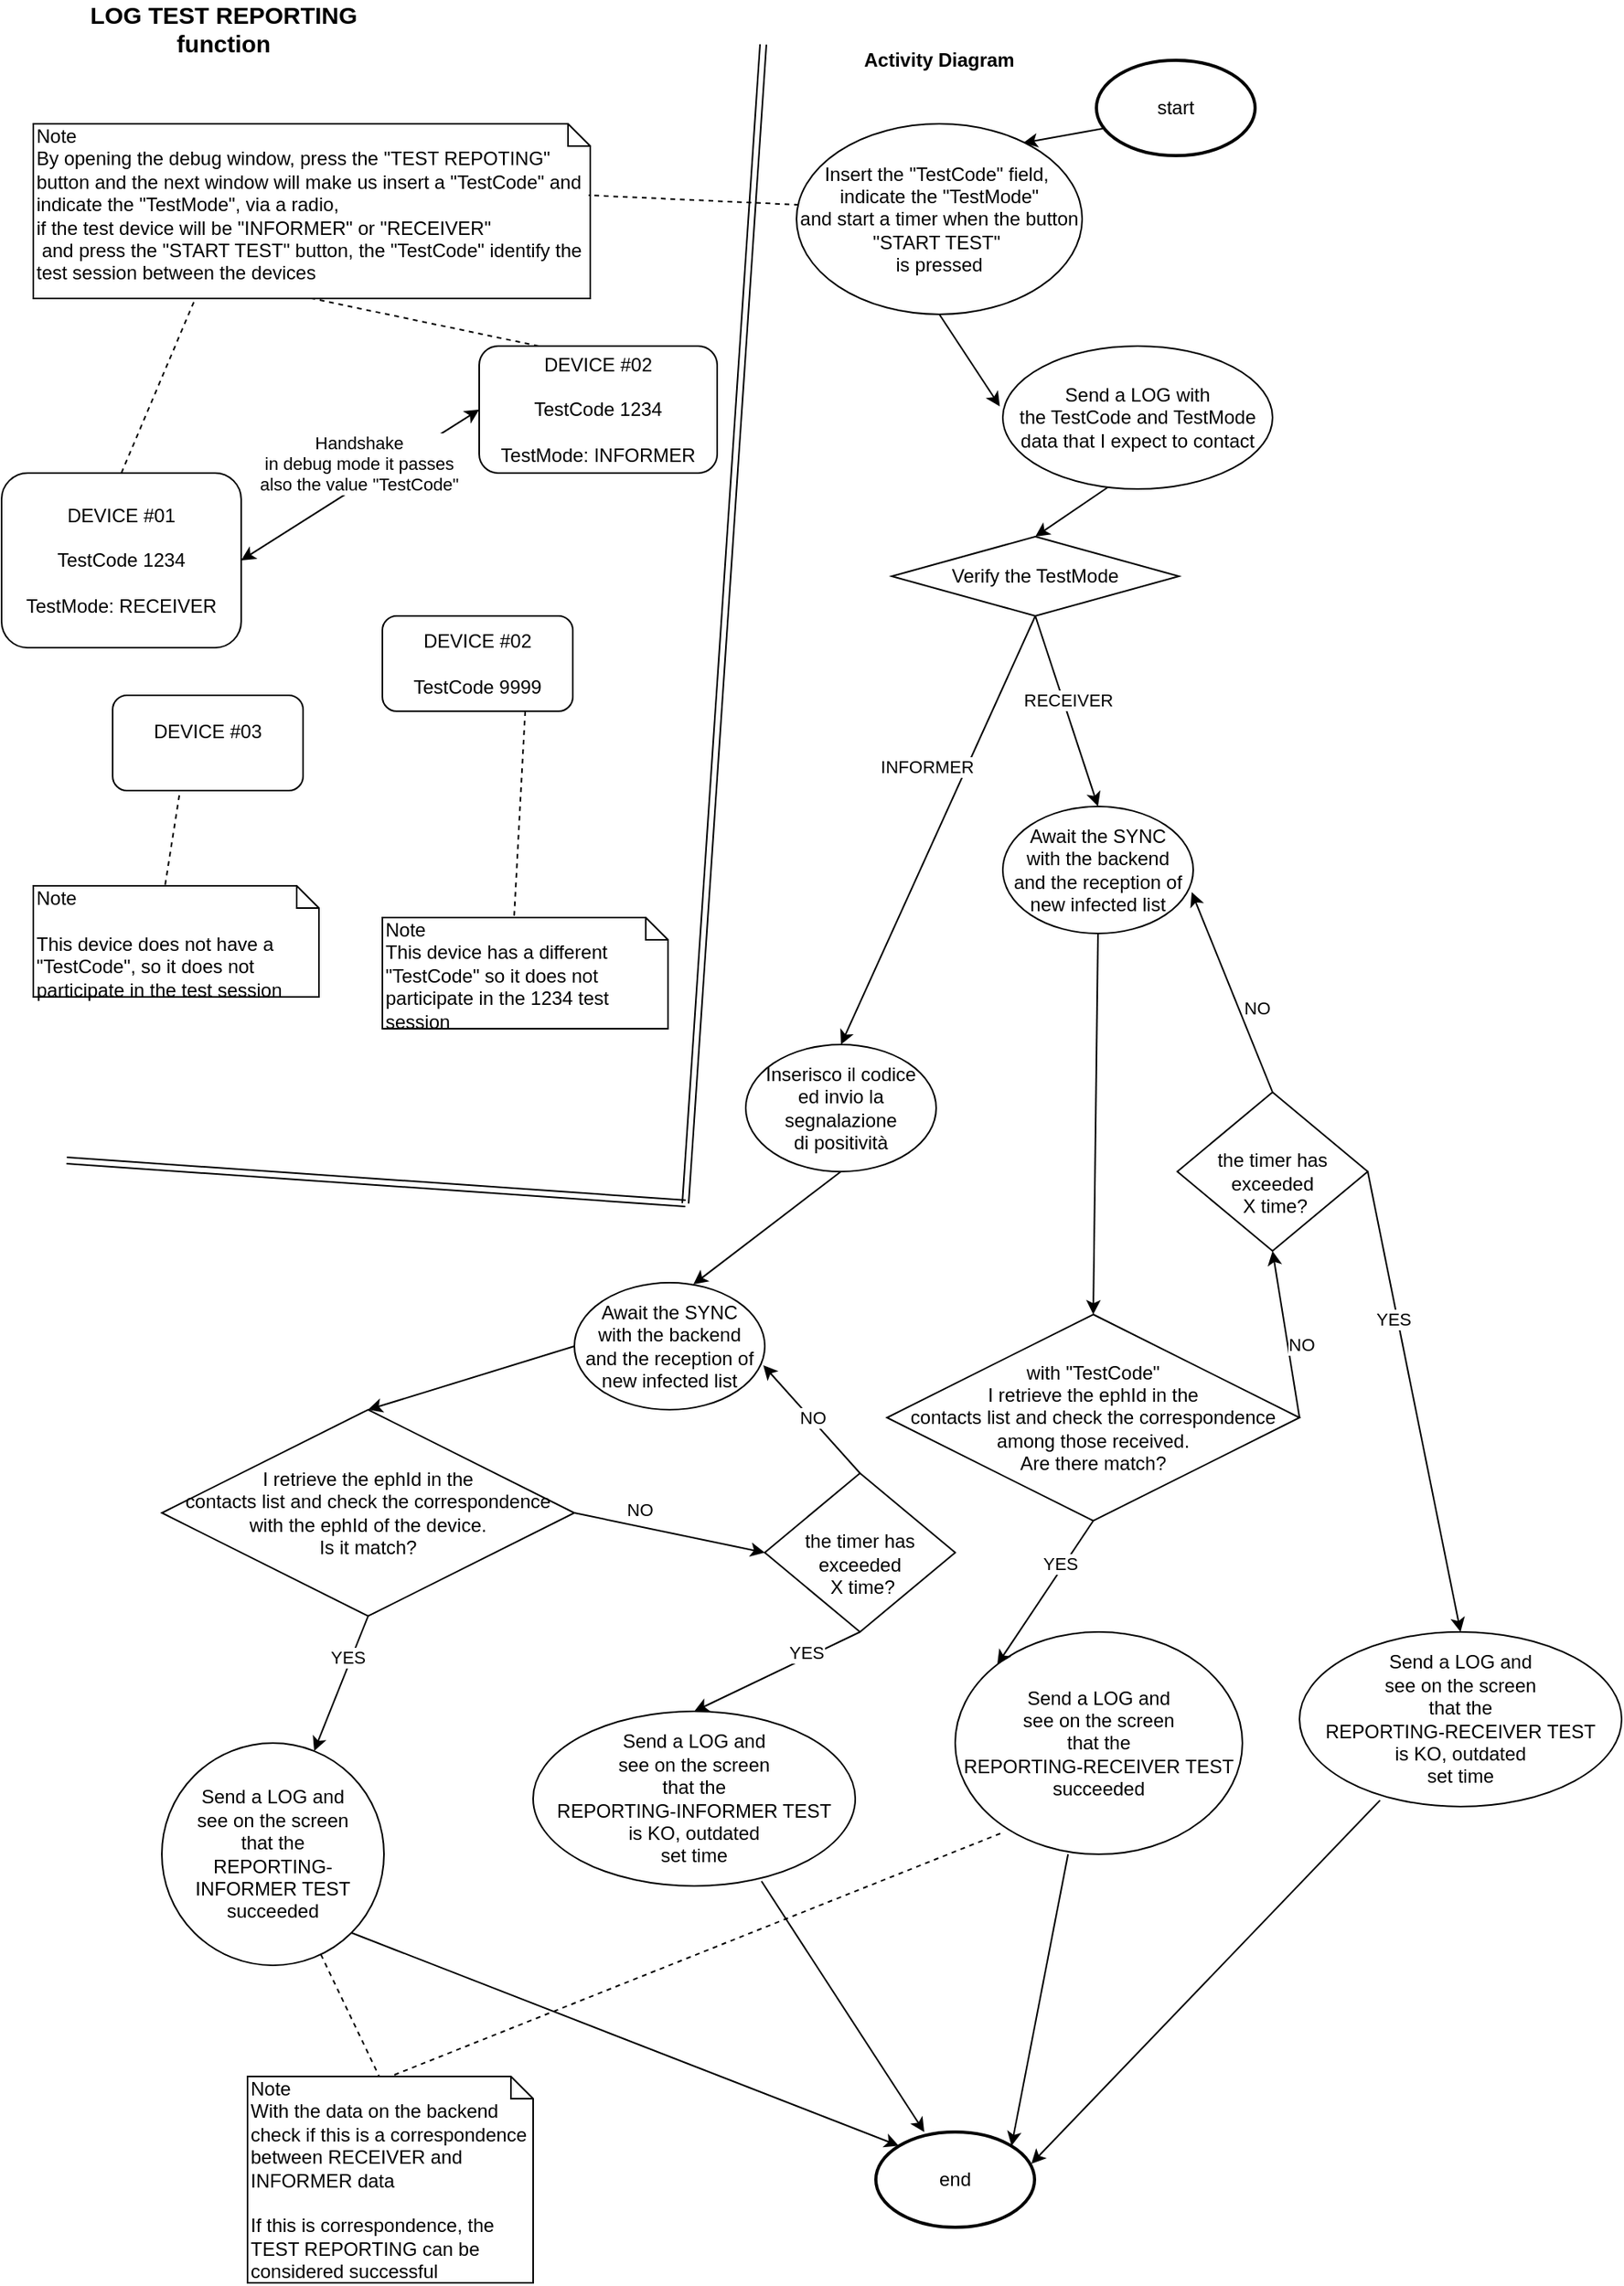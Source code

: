 <mxfile version="13.0.9" type="google"><diagram id="egUyfNoz8NRIicKVrnD1" name="Page-1"><mxGraphModel dx="1990" dy="720" grid="1" gridSize="10" guides="1" tooltips="1" connect="1" arrows="1" fold="1" page="1" pageScale="1" pageWidth="827" pageHeight="1169" math="0" shadow="0"><root><mxCell id="0"/><mxCell id="1" parent="0"/><mxCell id="Q_3z_mIPCvrdIoejuB_w-1" value="DEVICE #01&lt;br&gt;&lt;br&gt;TestCode 1234&lt;br&gt;&lt;br&gt;TestMode: RECEIVER" style="rounded=1;whiteSpace=wrap;html=1;" parent="1" vertex="1"><mxGeometry x="9" y="310" width="151" height="110" as="geometry"/></mxCell><mxCell id="Q_3z_mIPCvrdIoejuB_w-2" value="DEVICE #02&lt;br&gt;&lt;br&gt;TestCode 1234&lt;br&gt;&lt;br&gt;TestMode: INFORMER" style="rounded=1;whiteSpace=wrap;html=1;" parent="1" vertex="1"><mxGeometry x="310" y="230" width="150" height="80" as="geometry"/></mxCell><mxCell id="Q_3z_mIPCvrdIoejuB_w-3" value="DEVICE #03&lt;br&gt;&lt;br&gt;" style="rounded=1;whiteSpace=wrap;html=1;" parent="1" vertex="1"><mxGeometry x="79" y="450" width="120" height="60" as="geometry"/></mxCell><mxCell id="Q_3z_mIPCvrdIoejuB_w-4" value="&lt;div&gt;&lt;span&gt;Note&lt;/span&gt;&lt;br&gt;&lt;/div&gt;&lt;div&gt;By opening the debug window, press the &quot;TEST REPOTING&quot; button and the next window will make us insert a &quot;TestCode&quot; and indicate the &quot;TestMode&quot;, via a radio,&lt;/div&gt;&lt;div&gt;if the test device will be &quot;INFORMER&quot; or &quot;RECEIVER&quot;&lt;/div&gt;&lt;div&gt;&amp;nbsp;and press the &quot;START TEST&quot; button, the &quot;TestCode&quot; identify the test session between the devices&lt;/div&gt;" style="shape=note;whiteSpace=wrap;html=1;size=14;verticalAlign=top;align=left;spacingTop=-6;" parent="1" vertex="1"><mxGeometry x="29" y="90" width="351" height="110" as="geometry"/></mxCell><mxCell id="Q_3z_mIPCvrdIoejuB_w-5" value="" style="endArrow=none;dashed=1;html=1;entryX=0.289;entryY=1.014;entryDx=0;entryDy=0;entryPerimeter=0;exitX=0.5;exitY=0;exitDx=0;exitDy=0;" parent="1" source="Q_3z_mIPCvrdIoejuB_w-1" target="Q_3z_mIPCvrdIoejuB_w-4" edge="1"><mxGeometry width="50" height="50" relative="1" as="geometry"><mxPoint x="269" y="340" as="sourcePoint"/><mxPoint x="319" y="290" as="targetPoint"/></mxGeometry></mxCell><mxCell id="Q_3z_mIPCvrdIoejuB_w-6" value="" style="endArrow=none;dashed=1;html=1;entryX=0.5;entryY=1;entryDx=0;entryDy=0;entryPerimeter=0;exitX=0.25;exitY=0;exitDx=0;exitDy=0;" parent="1" source="Q_3z_mIPCvrdIoejuB_w-2" target="Q_3z_mIPCvrdIoejuB_w-4" edge="1"><mxGeometry width="50" height="50" relative="1" as="geometry"><mxPoint x="119" y="220" as="sourcePoint"/><mxPoint x="181.02" y="130.98" as="targetPoint"/></mxGeometry></mxCell><mxCell id="Q_3z_mIPCvrdIoejuB_w-7" value="Note&lt;br&gt;&lt;div&gt;&lt;br&gt;&lt;/div&gt;&lt;div&gt;This device does not have a &quot;TestCode&quot;, so it does not participate in the test session&lt;/div&gt;" style="shape=note;whiteSpace=wrap;html=1;size=14;verticalAlign=top;align=left;spacingTop=-6;" parent="1" vertex="1"><mxGeometry x="29" y="570" width="180" height="70" as="geometry"/></mxCell><mxCell id="Q_3z_mIPCvrdIoejuB_w-8" value="" style="endArrow=none;dashed=1;html=1;entryX=0;entryY=0;entryDx=83;entryDy=0;entryPerimeter=0;exitX=0.35;exitY=1.05;exitDx=0;exitDy=0;exitPerimeter=0;" parent="1" source="Q_3z_mIPCvrdIoejuB_w-3" target="Q_3z_mIPCvrdIoejuB_w-7" edge="1"><mxGeometry width="50" height="50" relative="1" as="geometry"><mxPoint x="459" y="630" as="sourcePoint"/><mxPoint x="311.02" y="540.98" as="targetPoint"/></mxGeometry></mxCell><mxCell id="Q_3z_mIPCvrdIoejuB_w-9" value="Note&lt;br&gt;This device has a different &quot;TestCode&quot; so it does not participate in the 1234 test session" style="shape=note;whiteSpace=wrap;html=1;size=14;verticalAlign=top;align=left;spacingTop=-6;" parent="1" vertex="1"><mxGeometry x="249" y="590" width="180" height="70" as="geometry"/></mxCell><mxCell id="Q_3z_mIPCvrdIoejuB_w-10" value="" style="endArrow=none;dashed=1;html=1;entryX=0;entryY=0;entryDx=83;entryDy=0;entryPerimeter=0;exitX=0.75;exitY=1;exitDx=0;exitDy=0;" parent="1" source="Q_3z_mIPCvrdIoejuB_w-11" target="Q_3z_mIPCvrdIoejuB_w-9" edge="1"><mxGeometry width="50" height="50" relative="1" as="geometry"><mxPoint x="399" y="370" as="sourcePoint"/><mxPoint x="509.02" y="477.98" as="targetPoint"/></mxGeometry></mxCell><mxCell id="Q_3z_mIPCvrdIoejuB_w-11" value="DEVICE #02&lt;br&gt;&lt;br&gt;TestCode 9999" style="rounded=1;whiteSpace=wrap;html=1;" parent="1" vertex="1"><mxGeometry x="249" y="400" width="120" height="60" as="geometry"/></mxCell><mxCell id="Q_3z_mIPCvrdIoejuB_w-12" value="" style="endArrow=classic;startArrow=classic;html=1;exitX=1;exitY=0.5;exitDx=0;exitDy=0;entryX=0;entryY=0.5;entryDx=0;entryDy=0;" parent="1" source="Q_3z_mIPCvrdIoejuB_w-1" target="Q_3z_mIPCvrdIoejuB_w-2" edge="1"><mxGeometry width="50" height="50" relative="1" as="geometry"><mxPoint x="269" y="240" as="sourcePoint"/><mxPoint x="319" y="190" as="targetPoint"/></mxGeometry></mxCell><mxCell id="Q_3z_mIPCvrdIoejuB_w-13" value="Handshake&lt;br&gt;in debug mode it passes&lt;br&gt;also the value &quot;TestCode&quot;" style="edgeLabel;html=1;align=center;verticalAlign=middle;resizable=0;points=[];" parent="Q_3z_mIPCvrdIoejuB_w-12" vertex="1" connectable="0"><mxGeometry x="0.306" y="-2" relative="1" as="geometry"><mxPoint x="-24.98" y="-1.13" as="offset"/></mxGeometry></mxCell><mxCell id="Q_3z_mIPCvrdIoejuB_w-14" value="&lt;b&gt;&lt;font style=&quot;font-size: 15px&quot;&gt;LOG TEST REPORTING&lt;br&gt;function&lt;br&gt;&lt;/font&gt;&lt;/b&gt;" style="text;html=1;strokeColor=none;fillColor=none;align=center;verticalAlign=middle;whiteSpace=wrap;rounded=0;" parent="1" vertex="1"><mxGeometry x="39" y="20" width="220" height="20" as="geometry"/></mxCell><mxCell id="Q_3z_mIPCvrdIoejuB_w-15" value="start" style="strokeWidth=2;html=1;shape=mxgraph.flowchart.start_1;whiteSpace=wrap;" parent="1" vertex="1"><mxGeometry x="699" y="50" width="100" height="60" as="geometry"/></mxCell><mxCell id="Q_3z_mIPCvrdIoejuB_w-16" value="Verify the TestMode" style="rhombus;whiteSpace=wrap;html=1;" parent="1" vertex="1"><mxGeometry x="570" y="350" width="181" height="50" as="geometry"/></mxCell><mxCell id="Q_3z_mIPCvrdIoejuB_w-17" value="" style="endArrow=classic;html=1;exitX=0.04;exitY=0.717;exitDx=0;exitDy=0;exitPerimeter=0;entryX=0.794;entryY=0.1;entryDx=0;entryDy=0;entryPerimeter=0;" parent="1" source="Q_3z_mIPCvrdIoejuB_w-15" target="Q_3z_mIPCvrdIoejuB_w-23" edge="1"><mxGeometry width="50" height="50" relative="1" as="geometry"><mxPoint x="279" y="540" as="sourcePoint"/><mxPoint x="609" y="280" as="targetPoint"/></mxGeometry></mxCell><mxCell id="Q_3z_mIPCvrdIoejuB_w-18" value="" style="endArrow=classic;html=1;exitX=0.5;exitY=1;exitDx=0;exitDy=0;entryX=0.5;entryY=0;entryDx=0;entryDy=0;" parent="1" source="Q_3z_mIPCvrdIoejuB_w-16" target="Q_3z_mIPCvrdIoejuB_w-34" edge="1"><mxGeometry width="50" height="50" relative="1" as="geometry"><mxPoint x="579" y="440" as="sourcePoint"/><mxPoint x="720" y="530" as="targetPoint"/></mxGeometry></mxCell><mxCell id="Q_3z_mIPCvrdIoejuB_w-19" value="RECEIVER" style="edgeLabel;html=1;align=center;verticalAlign=middle;resizable=0;points=[];" parent="Q_3z_mIPCvrdIoejuB_w-18" vertex="1" connectable="0"><mxGeometry x="-0.366" y="-3" relative="1" as="geometry"><mxPoint x="10.8" y="13.8" as="offset"/></mxGeometry></mxCell><mxCell id="Q_3z_mIPCvrdIoejuB_w-20" value="&lt;div&gt;Send a LOG and&lt;/div&gt;&lt;div&gt;see on the screen&lt;/div&gt;&lt;div&gt;that the&lt;/div&gt;&lt;div&gt;REPORTING-RECEIVER TEST&lt;/div&gt;&lt;div&gt;succeeded&lt;/div&gt;" style="ellipse;whiteSpace=wrap;html=1;" parent="1" vertex="1"><mxGeometry x="610" y="1040" width="181" height="140" as="geometry"/></mxCell><mxCell id="Q_3z_mIPCvrdIoejuB_w-21" value="end" style="strokeWidth=2;html=1;shape=mxgraph.flowchart.start_1;whiteSpace=wrap;" parent="1" vertex="1"><mxGeometry x="560" y="1355" width="100" height="60" as="geometry"/></mxCell><mxCell id="Q_3z_mIPCvrdIoejuB_w-22" value="" style="endArrow=classic;html=1;entryX=0.855;entryY=0.145;entryDx=0;entryDy=0;entryPerimeter=0;exitX=0.393;exitY=1;exitDx=0;exitDy=0;exitPerimeter=0;" parent="1" source="Q_3z_mIPCvrdIoejuB_w-20" target="Q_3z_mIPCvrdIoejuB_w-21" edge="1"><mxGeometry width="50" height="50" relative="1" as="geometry"><mxPoint x="700" y="850" as="sourcePoint"/><mxPoint x="710.515" y="510.402" as="targetPoint"/></mxGeometry></mxCell><mxCell id="Q_3z_mIPCvrdIoejuB_w-23" value="&lt;div&gt;Insert&amp;nbsp;&lt;span&gt;the &quot;TestCode&quot; field,&amp;nbsp;&lt;/span&gt;&lt;/div&gt;&lt;div&gt;&lt;span&gt;indicate&amp;nbsp;&lt;/span&gt;&lt;span&gt;the &quot;TestMode&quot;&lt;/span&gt;&lt;/div&gt;&lt;div&gt;and start a timer when the button &quot;&lt;span&gt;START TEST&quot;&amp;nbsp;&lt;/span&gt;&lt;/div&gt;is pressed" style="ellipse;whiteSpace=wrap;html=1;" parent="1" vertex="1"><mxGeometry x="510" y="90" width="180" height="120" as="geometry"/></mxCell><mxCell id="Q_3z_mIPCvrdIoejuB_w-24" value="" style="endArrow=classic;html=1;entryX=0.5;entryY=0;entryDx=0;entryDy=0;exitX=0.389;exitY=0.989;exitDx=0;exitDy=0;exitPerimeter=0;" parent="1" source="Q_3z_mIPCvrdIoejuB_w-39" target="Q_3z_mIPCvrdIoejuB_w-16" edge="1"><mxGeometry width="50" height="50" relative="1" as="geometry"><mxPoint x="589" y="280" as="sourcePoint"/><mxPoint x="669" y="220" as="targetPoint"/></mxGeometry></mxCell><mxCell id="Q_3z_mIPCvrdIoejuB_w-25" value="&lt;div&gt;with &quot;TestCode&quot;&lt;/div&gt;&lt;div&gt;I retrieve the ephId in the&lt;/div&gt;&lt;div&gt;contacts list&amp;nbsp;&lt;span&gt;and check the correspondence&lt;/span&gt;&lt;/div&gt;&lt;div&gt;among those received.&lt;/div&gt;&lt;div&gt;Are there match?&lt;/div&gt;" style="rhombus;whiteSpace=wrap;html=1;" parent="1" vertex="1"><mxGeometry x="567" y="840" width="260" height="130" as="geometry"/></mxCell><mxCell id="Q_3z_mIPCvrdIoejuB_w-26" value="" style="endArrow=classic;html=1;exitX=0.5;exitY=1;exitDx=0;exitDy=0;entryX=0;entryY=0;entryDx=0;entryDy=0;" parent="1" source="Q_3z_mIPCvrdIoejuB_w-25" target="Q_3z_mIPCvrdIoejuB_w-20" edge="1"><mxGeometry width="50" height="50" relative="1" as="geometry"><mxPoint x="669" y="460" as="sourcePoint"/><mxPoint x="599" y="610" as="targetPoint"/></mxGeometry></mxCell><mxCell id="Q_3z_mIPCvrdIoejuB_w-27" value="YES" style="edgeLabel;html=1;align=center;verticalAlign=middle;resizable=0;points=[];" parent="Q_3z_mIPCvrdIoejuB_w-26" vertex="1" connectable="0"><mxGeometry x="-0.366" y="-3" relative="1" as="geometry"><mxPoint as="offset"/></mxGeometry></mxCell><mxCell id="Q_3z_mIPCvrdIoejuB_w-28" value="" style="endArrow=classic;html=1;exitX=0.5;exitY=1;exitDx=0;exitDy=0;entryX=0.5;entryY=0;entryDx=0;entryDy=0;" parent="1" source="Q_3z_mIPCvrdIoejuB_w-16" target="Q_3z_mIPCvrdIoejuB_w-42" edge="1"><mxGeometry width="50" height="50" relative="1" as="geometry"><mxPoint x="649" y="550" as="sourcePoint"/><mxPoint x="560" y="480" as="targetPoint"/></mxGeometry></mxCell><mxCell id="Q_3z_mIPCvrdIoejuB_w-29" value="INFORMER" style="edgeLabel;html=1;align=center;verticalAlign=middle;resizable=0;points=[];" parent="Q_3z_mIPCvrdIoejuB_w-28" vertex="1" connectable="0"><mxGeometry x="-0.366" y="-3" relative="1" as="geometry"><mxPoint x="-26.7" y="9.92" as="offset"/></mxGeometry></mxCell><mxCell id="Q_3z_mIPCvrdIoejuB_w-30" value="" style="endArrow=classic;html=1;exitX=1;exitY=0.5;exitDx=0;exitDy=0;entryX=0.5;entryY=1;entryDx=0;entryDy=0;" parent="1" source="Q_3z_mIPCvrdIoejuB_w-25" target="FxiwEMG-078rGB7htPh3-1" edge="1"><mxGeometry width="50" height="50" relative="1" as="geometry"><mxPoint x="669" y="460" as="sourcePoint"/><mxPoint x="650" y="750" as="targetPoint"/><Array as="points"/></mxGeometry></mxCell><mxCell id="Q_3z_mIPCvrdIoejuB_w-31" value="NO" style="edgeLabel;html=1;align=center;verticalAlign=middle;resizable=0;points=[];" parent="Q_3z_mIPCvrdIoejuB_w-30" vertex="1" connectable="0"><mxGeometry x="-0.366" y="-3" relative="1" as="geometry"><mxPoint x="3.16" y="-12.7" as="offset"/></mxGeometry></mxCell><mxCell id="Q_3z_mIPCvrdIoejuB_w-34" value="&lt;div&gt;Await the SYNC&lt;/div&gt;&lt;div&gt;with the backend&lt;/div&gt;&lt;div&gt;and the reception of new infected list&lt;/div&gt;" style="ellipse;whiteSpace=wrap;html=1;" parent="1" vertex="1"><mxGeometry x="640" y="520" width="120" height="80" as="geometry"/></mxCell><mxCell id="Q_3z_mIPCvrdIoejuB_w-35" value="" style="endArrow=classic;html=1;exitX=0.5;exitY=1;exitDx=0;exitDy=0;entryX=0.5;entryY=0;entryDx=0;entryDy=0;" parent="1" source="Q_3z_mIPCvrdIoejuB_w-34" target="Q_3z_mIPCvrdIoejuB_w-25" edge="1"><mxGeometry width="50" height="50" relative="1" as="geometry"><mxPoint x="819" y="520" as="sourcePoint"/><mxPoint x="690" y="670" as="targetPoint"/></mxGeometry></mxCell><mxCell id="Q_3z_mIPCvrdIoejuB_w-36" value="" style="shape=link;html=1;" parent="1" edge="1"><mxGeometry width="50" height="50" relative="1" as="geometry"><mxPoint x="440" y="770" as="sourcePoint"/><mxPoint x="489" y="40" as="targetPoint"/></mxGeometry></mxCell><mxCell id="Q_3z_mIPCvrdIoejuB_w-37" value="&lt;b&gt;&lt;font style=&quot;font-size: 12px&quot;&gt;Activity Diagram&lt;/font&gt;&lt;/b&gt;" style="text;html=1;strokeColor=none;fillColor=none;align=center;verticalAlign=middle;whiteSpace=wrap;rounded=0;" parent="1" vertex="1"><mxGeometry x="490" y="40" width="220" height="20" as="geometry"/></mxCell><mxCell id="Q_3z_mIPCvrdIoejuB_w-38" value="" style="endArrow=none;dashed=1;html=1;entryX=0.997;entryY=0.409;entryDx=0;entryDy=0;entryPerimeter=0;exitX=0.008;exitY=0.425;exitDx=0;exitDy=0;exitPerimeter=0;" parent="1" source="Q_3z_mIPCvrdIoejuB_w-23" target="Q_3z_mIPCvrdIoejuB_w-4" edge="1"><mxGeometry width="50" height="50" relative="1" as="geometry"><mxPoint x="309" y="280" as="sourcePoint"/><mxPoint x="209" y="210" as="targetPoint"/></mxGeometry></mxCell><mxCell id="Q_3z_mIPCvrdIoejuB_w-39" value="Send a LOG with &lt;br&gt;the TestCode and TestMode data that I expect to contact" style="ellipse;whiteSpace=wrap;html=1;" parent="1" vertex="1"><mxGeometry x="640" y="230" width="170" height="90" as="geometry"/></mxCell><mxCell id="Q_3z_mIPCvrdIoejuB_w-40" value="" style="endArrow=classic;html=1;entryX=-0.011;entryY=0.422;entryDx=0;entryDy=0;exitX=0.5;exitY=1;exitDx=0;exitDy=0;entryPerimeter=0;" parent="1" source="Q_3z_mIPCvrdIoejuB_w-23" target="Q_3z_mIPCvrdIoejuB_w-39" edge="1"><mxGeometry width="50" height="50" relative="1" as="geometry"><mxPoint x="599" y="290" as="sourcePoint"/><mxPoint x="719" y="330" as="targetPoint"/></mxGeometry></mxCell><mxCell id="Q_3z_mIPCvrdIoejuB_w-42" value="Inserisco il codice&lt;br&gt;ed invio la segnalazione&lt;br&gt;di positività" style="ellipse;whiteSpace=wrap;html=1;" parent="1" vertex="1"><mxGeometry x="478" y="670" width="120" height="80" as="geometry"/></mxCell><mxCell id="Q_3z_mIPCvrdIoejuB_w-46" value="" style="endArrow=classic;html=1;exitX=0.5;exitY=1;exitDx=0;exitDy=0;entryX=0.625;entryY=0.013;entryDx=0;entryDy=0;entryPerimeter=0;" parent="1" source="Q_3z_mIPCvrdIoejuB_w-42" target="FxiwEMG-078rGB7htPh3-10" edge="1"><mxGeometry width="50" height="50" relative="1" as="geometry"><mxPoint x="550" y="820" as="sourcePoint"/><mxPoint x="574.5" y="978.7" as="targetPoint"/></mxGeometry></mxCell><mxCell id="Q_3z_mIPCvrdIoejuB_w-47" value="&lt;div&gt;Send a LOG and&lt;/div&gt;&lt;div&gt;see on the screen&lt;/div&gt;&lt;div&gt;that the&lt;/div&gt;&lt;div&gt;REPORTING-INFORMER TEST&lt;/div&gt;&lt;div&gt;succeeded&lt;/div&gt;" style="ellipse;whiteSpace=wrap;html=1;" parent="1" vertex="1"><mxGeometry x="110" y="1110" width="140" height="140" as="geometry"/></mxCell><mxCell id="Q_3z_mIPCvrdIoejuB_w-49" value="" style="endArrow=classic;html=1;exitX=1;exitY=1;exitDx=0;exitDy=0;entryX=0.145;entryY=0.145;entryDx=0;entryDy=0;entryPerimeter=0;" parent="1" source="Q_3z_mIPCvrdIoejuB_w-47" target="Q_3z_mIPCvrdIoejuB_w-21" edge="1"><mxGeometry width="50" height="50" relative="1" as="geometry"><mxPoint x="548" y="634.5" as="sourcePoint"/><mxPoint x="490" y="800" as="targetPoint"/></mxGeometry></mxCell><mxCell id="Q_3z_mIPCvrdIoejuB_w-50" value="&lt;div&gt;Note&lt;/div&gt;&lt;div&gt;With the data on the backend check if this is a correspondence between RECEIVER and INFORMER data&lt;/div&gt;&lt;div&gt;&lt;br&gt;&lt;/div&gt;&lt;div&gt;If this is correspondence, the TEST REPORTING can be considered successful&lt;/div&gt;" style="shape=note;whiteSpace=wrap;html=1;size=14;verticalAlign=top;align=left;spacingTop=-6;" parent="1" vertex="1"><mxGeometry x="164" y="1320" width="180" height="130" as="geometry"/></mxCell><mxCell id="Q_3z_mIPCvrdIoejuB_w-51" value="" style="endArrow=none;dashed=1;html=1;entryX=0;entryY=0;entryDx=83;entryDy=0;entryPerimeter=0;" parent="1" source="Q_3z_mIPCvrdIoejuB_w-47" target="Q_3z_mIPCvrdIoejuB_w-50" edge="1"><mxGeometry width="50" height="50" relative="1" as="geometry"><mxPoint x="310" y="850" as="sourcePoint"/><mxPoint x="480.02" y="867.98" as="targetPoint"/></mxGeometry></mxCell><mxCell id="Q_3z_mIPCvrdIoejuB_w-52" value="" style="endArrow=none;dashed=1;html=1;entryX=0.5;entryY=0;entryDx=0;entryDy=0;entryPerimeter=0;exitX=0.157;exitY=0.907;exitDx=0;exitDy=0;exitPerimeter=0;" parent="1" source="Q_3z_mIPCvrdIoejuB_w-20" target="Q_3z_mIPCvrdIoejuB_w-50" edge="1"><mxGeometry width="50" height="50" relative="1" as="geometry"><mxPoint x="432.06" y="909.281" as="sourcePoint"/><mxPoint x="313" y="990" as="targetPoint"/></mxGeometry></mxCell><mxCell id="Q_3z_mIPCvrdIoejuB_w-53" value="" style="shape=link;html=1;" parent="1" edge="1"><mxGeometry width="50" height="50" relative="1" as="geometry"><mxPoint x="440" y="770" as="sourcePoint"/><mxPoint x="50" y="743" as="targetPoint"/></mxGeometry></mxCell><mxCell id="FxiwEMG-078rGB7htPh3-1" value="&lt;div&gt;&lt;br class=&quot;Apple-interchange-newline&quot;&gt;the timer has&lt;/div&gt;&lt;div&gt;exceeded&lt;/div&gt;&lt;div&gt;&amp;nbsp;X time?&lt;/div&gt;" style="rhombus;whiteSpace=wrap;html=1;" vertex="1" parent="1"><mxGeometry x="750" y="700" width="120" height="100" as="geometry"/></mxCell><mxCell id="FxiwEMG-078rGB7htPh3-2" value="" style="endArrow=classic;html=1;exitX=1;exitY=0.5;exitDx=0;exitDy=0;entryX=0.5;entryY=0;entryDx=0;entryDy=0;" edge="1" parent="1" source="FxiwEMG-078rGB7htPh3-1" target="FxiwEMG-078rGB7htPh3-4"><mxGeometry width="50" height="50" relative="1" as="geometry"><mxPoint x="661" y="1010" as="sourcePoint"/><mxPoint x="230" y="980" as="targetPoint"/></mxGeometry></mxCell><mxCell id="FxiwEMG-078rGB7htPh3-3" value="YES" style="edgeLabel;html=1;align=center;verticalAlign=middle;resizable=0;points=[];" vertex="1" connectable="0" parent="FxiwEMG-078rGB7htPh3-2"><mxGeometry x="-0.366" y="-3" relative="1" as="geometry"><mxPoint as="offset"/></mxGeometry></mxCell><mxCell id="FxiwEMG-078rGB7htPh3-4" value="&lt;div&gt;Send a LOG and&lt;/div&gt;&lt;div&gt;see on the screen&lt;/div&gt;&lt;div&gt;that the&lt;/div&gt;&lt;div&gt;REPORTING-RECEIVER TEST&lt;/div&gt;&lt;div&gt;&lt;div&gt;&lt;span&gt;is KO, outdated&lt;/span&gt;&lt;br&gt;&lt;/div&gt;&lt;div&gt;set time&lt;/div&gt;&lt;/div&gt;" style="ellipse;whiteSpace=wrap;html=1;" vertex="1" parent="1"><mxGeometry x="827" y="1040" width="203" height="110" as="geometry"/></mxCell><mxCell id="FxiwEMG-078rGB7htPh3-5" value="" style="endArrow=classic;html=1;exitX=0.5;exitY=0;exitDx=0;exitDy=0;entryX=0.992;entryY=0.675;entryDx=0;entryDy=0;entryPerimeter=0;" edge="1" parent="1" source="FxiwEMG-078rGB7htPh3-1" target="Q_3z_mIPCvrdIoejuB_w-34"><mxGeometry width="50" height="50" relative="1" as="geometry"><mxPoint x="791" y="945" as="sourcePoint"/><mxPoint x="759" y="830" as="targetPoint"/><Array as="points"/></mxGeometry></mxCell><mxCell id="FxiwEMG-078rGB7htPh3-6" value="NO" style="edgeLabel;html=1;align=center;verticalAlign=middle;resizable=0;points=[];" vertex="1" connectable="0" parent="FxiwEMG-078rGB7htPh3-5"><mxGeometry x="-0.366" y="-3" relative="1" as="geometry"><mxPoint x="3.16" y="-12.7" as="offset"/></mxGeometry></mxCell><mxCell id="FxiwEMG-078rGB7htPh3-7" value="" style="endArrow=classic;html=1;exitX=0.25;exitY=0.964;exitDx=0;exitDy=0;exitPerimeter=0;entryX=0.98;entryY=0.333;entryDx=0;entryDy=0;entryPerimeter=0;" edge="1" parent="1" source="FxiwEMG-078rGB7htPh3-4" target="Q_3z_mIPCvrdIoejuB_w-21"><mxGeometry width="50" height="50" relative="1" as="geometry"><mxPoint x="716.02" y="1190" as="sourcePoint"/><mxPoint x="635.5" y="1278.7" as="targetPoint"/></mxGeometry></mxCell><mxCell id="FxiwEMG-078rGB7htPh3-10" value="&lt;div&gt;Await the SYNC&lt;/div&gt;&lt;div&gt;with the backend&lt;/div&gt;&lt;div&gt;and the reception of new infected list&lt;/div&gt;" style="ellipse;whiteSpace=wrap;html=1;" vertex="1" parent="1"><mxGeometry x="370" y="820" width="120" height="80" as="geometry"/></mxCell><mxCell id="FxiwEMG-078rGB7htPh3-11" value="&lt;div&gt;&lt;span&gt;I retrieve the ephId in the&lt;/span&gt;&lt;br&gt;&lt;/div&gt;&lt;div&gt;contacts list&amp;nbsp;&lt;span&gt;and check the correspondence&lt;/span&gt;&lt;/div&gt;&lt;div&gt;with the ephId of the device.&lt;/div&gt;&lt;div&gt;Is it match?&lt;/div&gt;" style="rhombus;whiteSpace=wrap;html=1;" vertex="1" parent="1"><mxGeometry x="110" y="900" width="260" height="130" as="geometry"/></mxCell><mxCell id="FxiwEMG-078rGB7htPh3-12" value="" style="endArrow=classic;html=1;exitX=0;exitY=0.5;exitDx=0;exitDy=0;entryX=0.5;entryY=0;entryDx=0;entryDy=0;" edge="1" parent="1" source="FxiwEMG-078rGB7htPh3-10" target="FxiwEMG-078rGB7htPh3-11"><mxGeometry width="50" height="50" relative="1" as="geometry"><mxPoint x="548" y="760" as="sourcePoint"/><mxPoint x="455" y="831.04" as="targetPoint"/></mxGeometry></mxCell><mxCell id="FxiwEMG-078rGB7htPh3-13" value="" style="endArrow=classic;html=1;exitX=0.5;exitY=1;exitDx=0;exitDy=0;" edge="1" parent="1" source="FxiwEMG-078rGB7htPh3-11" target="Q_3z_mIPCvrdIoejuB_w-47"><mxGeometry width="50" height="50" relative="1" as="geometry"><mxPoint x="707" y="980" as="sourcePoint"/><mxPoint x="646.684" y="1070.366" as="targetPoint"/></mxGeometry></mxCell><mxCell id="FxiwEMG-078rGB7htPh3-14" value="YES" style="edgeLabel;html=1;align=center;verticalAlign=middle;resizable=0;points=[];" vertex="1" connectable="0" parent="FxiwEMG-078rGB7htPh3-13"><mxGeometry x="-0.366" y="-3" relative="1" as="geometry"><mxPoint as="offset"/></mxGeometry></mxCell><mxCell id="FxiwEMG-078rGB7htPh3-15" value="&lt;div&gt;&lt;br class=&quot;Apple-interchange-newline&quot;&gt;the timer has&lt;/div&gt;&lt;div&gt;exceeded&lt;/div&gt;&lt;div&gt;&amp;nbsp;X time?&lt;/div&gt;" style="rhombus;whiteSpace=wrap;html=1;" vertex="1" parent="1"><mxGeometry x="490" y="940" width="120" height="100" as="geometry"/></mxCell><mxCell id="FxiwEMG-078rGB7htPh3-16" value="" style="endArrow=classic;html=1;entryX=0;entryY=0.5;entryDx=0;entryDy=0;exitX=1;exitY=0.5;exitDx=0;exitDy=0;" edge="1" parent="1" source="FxiwEMG-078rGB7htPh3-11" target="FxiwEMG-078rGB7htPh3-15"><mxGeometry width="50" height="50" relative="1" as="geometry"><mxPoint x="361" y="970" as="sourcePoint"/><mxPoint x="820" y="810" as="targetPoint"/><Array as="points"/></mxGeometry></mxCell><mxCell id="FxiwEMG-078rGB7htPh3-17" value="NO" style="edgeLabel;html=1;align=center;verticalAlign=middle;resizable=0;points=[];" vertex="1" connectable="0" parent="FxiwEMG-078rGB7htPh3-16"><mxGeometry x="-0.366" y="-3" relative="1" as="geometry"><mxPoint x="3.16" y="-12.7" as="offset"/></mxGeometry></mxCell><mxCell id="FxiwEMG-078rGB7htPh3-18" value="" style="endArrow=classic;html=1;exitX=0.5;exitY=0;exitDx=0;exitDy=0;entryX=0.992;entryY=0.65;entryDx=0;entryDy=0;entryPerimeter=0;" edge="1" parent="1" source="FxiwEMG-078rGB7htPh3-15" target="FxiwEMG-078rGB7htPh3-10"><mxGeometry width="50" height="50" relative="1" as="geometry"><mxPoint x="820" y="710" as="sourcePoint"/><mxPoint x="769.04" y="584" as="targetPoint"/><Array as="points"/></mxGeometry></mxCell><mxCell id="FxiwEMG-078rGB7htPh3-19" value="NO" style="edgeLabel;html=1;align=center;verticalAlign=middle;resizable=0;points=[];" vertex="1" connectable="0" parent="FxiwEMG-078rGB7htPh3-18"><mxGeometry x="-0.366" y="-3" relative="1" as="geometry"><mxPoint x="-12.88" y="-11.4" as="offset"/></mxGeometry></mxCell><mxCell id="FxiwEMG-078rGB7htPh3-20" value="" style="endArrow=classic;html=1;exitX=0.5;exitY=1;exitDx=0;exitDy=0;entryX=0.5;entryY=0;entryDx=0;entryDy=0;" edge="1" parent="1" target="FxiwEMG-078rGB7htPh3-22" source="FxiwEMG-078rGB7htPh3-15"><mxGeometry width="50" height="50" relative="1" as="geometry"><mxPoint x="387" y="800" as="sourcePoint"/><mxPoint x="-253" y="1030" as="targetPoint"/></mxGeometry></mxCell><mxCell id="FxiwEMG-078rGB7htPh3-21" value="YES" style="edgeLabel;html=1;align=center;verticalAlign=middle;resizable=0;points=[];" vertex="1" connectable="0" parent="FxiwEMG-078rGB7htPh3-20"><mxGeometry x="-0.366" y="-3" relative="1" as="geometry"><mxPoint as="offset"/></mxGeometry></mxCell><mxCell id="FxiwEMG-078rGB7htPh3-22" value="&lt;div&gt;Send a LOG and&lt;/div&gt;&lt;div&gt;see on the screen&lt;/div&gt;&lt;div&gt;that the&lt;/div&gt;&lt;div&gt;REPORTING-INFORMER TEST&lt;/div&gt;&lt;div&gt;&lt;div&gt;is KO, outdated&lt;br&gt;&lt;/div&gt;&lt;div&gt;set time&lt;/div&gt;&lt;/div&gt;" style="ellipse;whiteSpace=wrap;html=1;" vertex="1" parent="1"><mxGeometry x="344" y="1090" width="203" height="110" as="geometry"/></mxCell><mxCell id="FxiwEMG-078rGB7htPh3-23" value="" style="endArrow=classic;html=1;exitX=0.709;exitY=0.973;exitDx=0;exitDy=0;exitPerimeter=0;" edge="1" parent="1" source="FxiwEMG-078rGB7htPh3-22" target="Q_3z_mIPCvrdIoejuB_w-21"><mxGeometry width="50" height="50" relative="1" as="geometry"><mxPoint x="691.133" y="1190" as="sourcePoint"/><mxPoint x="655.5" y="1373.7" as="targetPoint"/></mxGeometry></mxCell></root></mxGraphModel></diagram></mxfile>